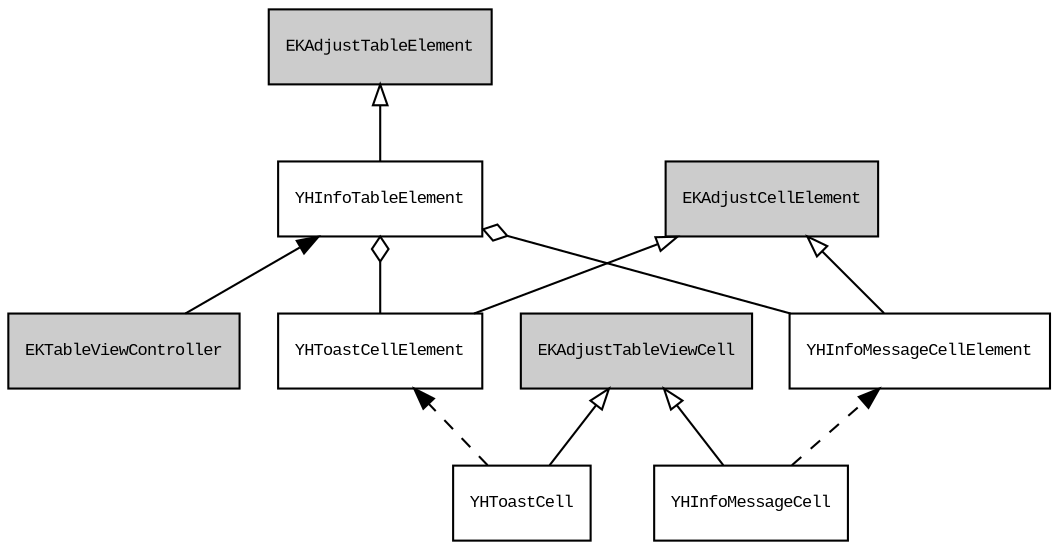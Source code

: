 digraph tableelement {
   rankdir  = BT
   fontname = "Courier New"
   fontsize = 8
   node [
      fontname = "Courier New" 
      fontsize = 8
      shape = "record"
   ]
   edge [
      fontname = "Courier New"
      fontsize = 8
   ]
   EKAdjustTableElement [
     label = "{EKAdjustTableElement}"
     fillcolor = "gray80"
     style = "filled"
   ]


   EKTableViewController [
     label = "{EKTableViewController}"
     fillcolor = "gray80"
     style = "filled"
   ]

   EKAdjustCellElement [
     label = "{EKAdjustCellElement}"
     fillcolor = "gray80"
     style = "filled"
   ]

   EKAdjustTableViewCell [
     label = "{EKAdjustTableViewCell}"
     fillcolor = "gray80"
     style = "filled"
   ]
   edge [
      arrowhead = "empty"
   ]

   YHInfoTableElement [
     label = "{YHInfoTableElement}"
   ]

   YHToastCellElement [
     label = "{YHToastCellElement}"
   ]

   YHToastCell [
     label = "{YHToastCell}" 
   ]

   YHInfoMessageCellElement [
     label = "{YHInfoMessageCellElement}"
   ]

   YHInfoMessageCell [
     label = "{YHInfoMessageCell}"
   ]

   EKTableViewController -> YHInfoTableElement[arrowhead="normal"]
   YHInfoTableElement -> EKAdjustTableElement[arrowhead="empty"]
   YHToastCellElement -> EKAdjustCellElement[arrowhead = "empty"]
   YHInfoMessageCell-> EKAdjustTableViewCell[arrowhead="empty"]
   YHToastCell-> EKAdjustTableViewCell[arrowhead="empty"]
   YHInfoMessageCellElement-> EKAdjustCellElement[arrowhead = "empty"]
   

   YHInfoMessageCellElement -> YHInfoTableElement[arrowhead=ediamond]
   YHToastCellElement -> YHInfoTableElement[arrowhead=ediamond]

   YHInfoMessageCell-> YHInfoMessageCellElement [arrowhead="normal", style=dashed]
   YHToastCell -> YHToastCellElement [arrowhead="normal", style=dashed]
}
